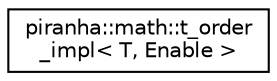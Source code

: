 digraph "Graphical Class Hierarchy"
{
  edge [fontname="Helvetica",fontsize="10",labelfontname="Helvetica",labelfontsize="10"];
  node [fontname="Helvetica",fontsize="10",shape=record];
  rankdir="LR";
  Node0 [label="piranha::math::t_order\l_impl\< T, Enable \>",height=0.2,width=0.4,color="black", fillcolor="white", style="filled",URL="$structpiranha_1_1math_1_1t__order__impl.html",tooltip="Default functor for the implementation of piranha::math::t_order(). "];
}
